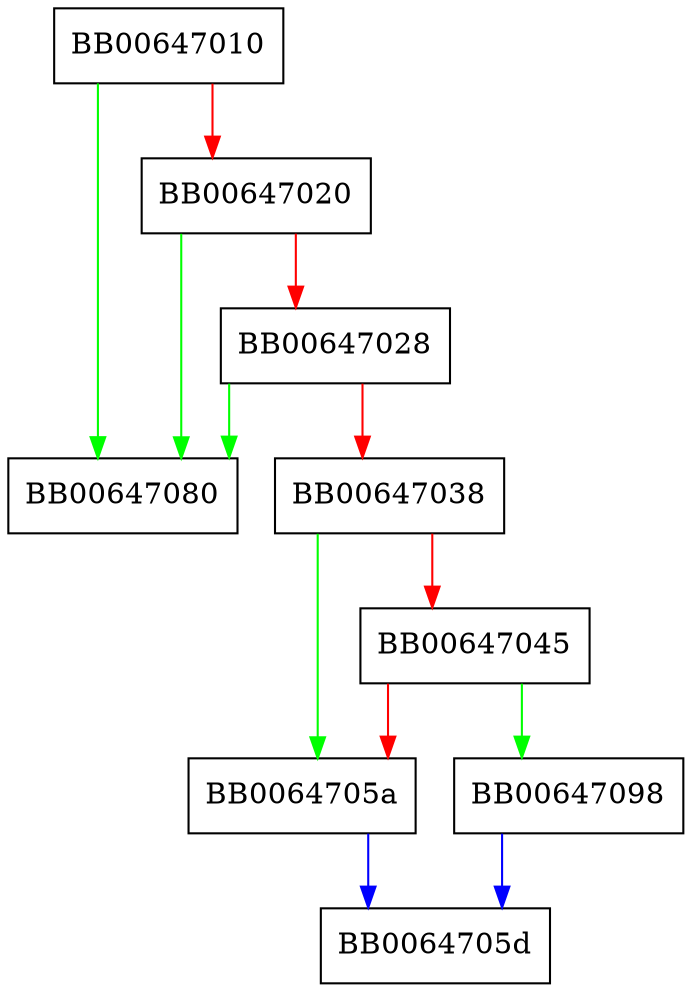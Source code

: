 digraph SRP_Verify_B_mod_N {
  node [shape="box"];
  graph [splines=ortho];
  BB00647010 -> BB00647080 [color="green"];
  BB00647010 -> BB00647020 [color="red"];
  BB00647020 -> BB00647080 [color="green"];
  BB00647020 -> BB00647028 [color="red"];
  BB00647028 -> BB00647080 [color="green"];
  BB00647028 -> BB00647038 [color="red"];
  BB00647038 -> BB0064705a [color="green"];
  BB00647038 -> BB00647045 [color="red"];
  BB00647045 -> BB00647098 [color="green"];
  BB00647045 -> BB0064705a [color="red"];
  BB0064705a -> BB0064705d [color="blue"];
  BB00647098 -> BB0064705d [color="blue"];
}